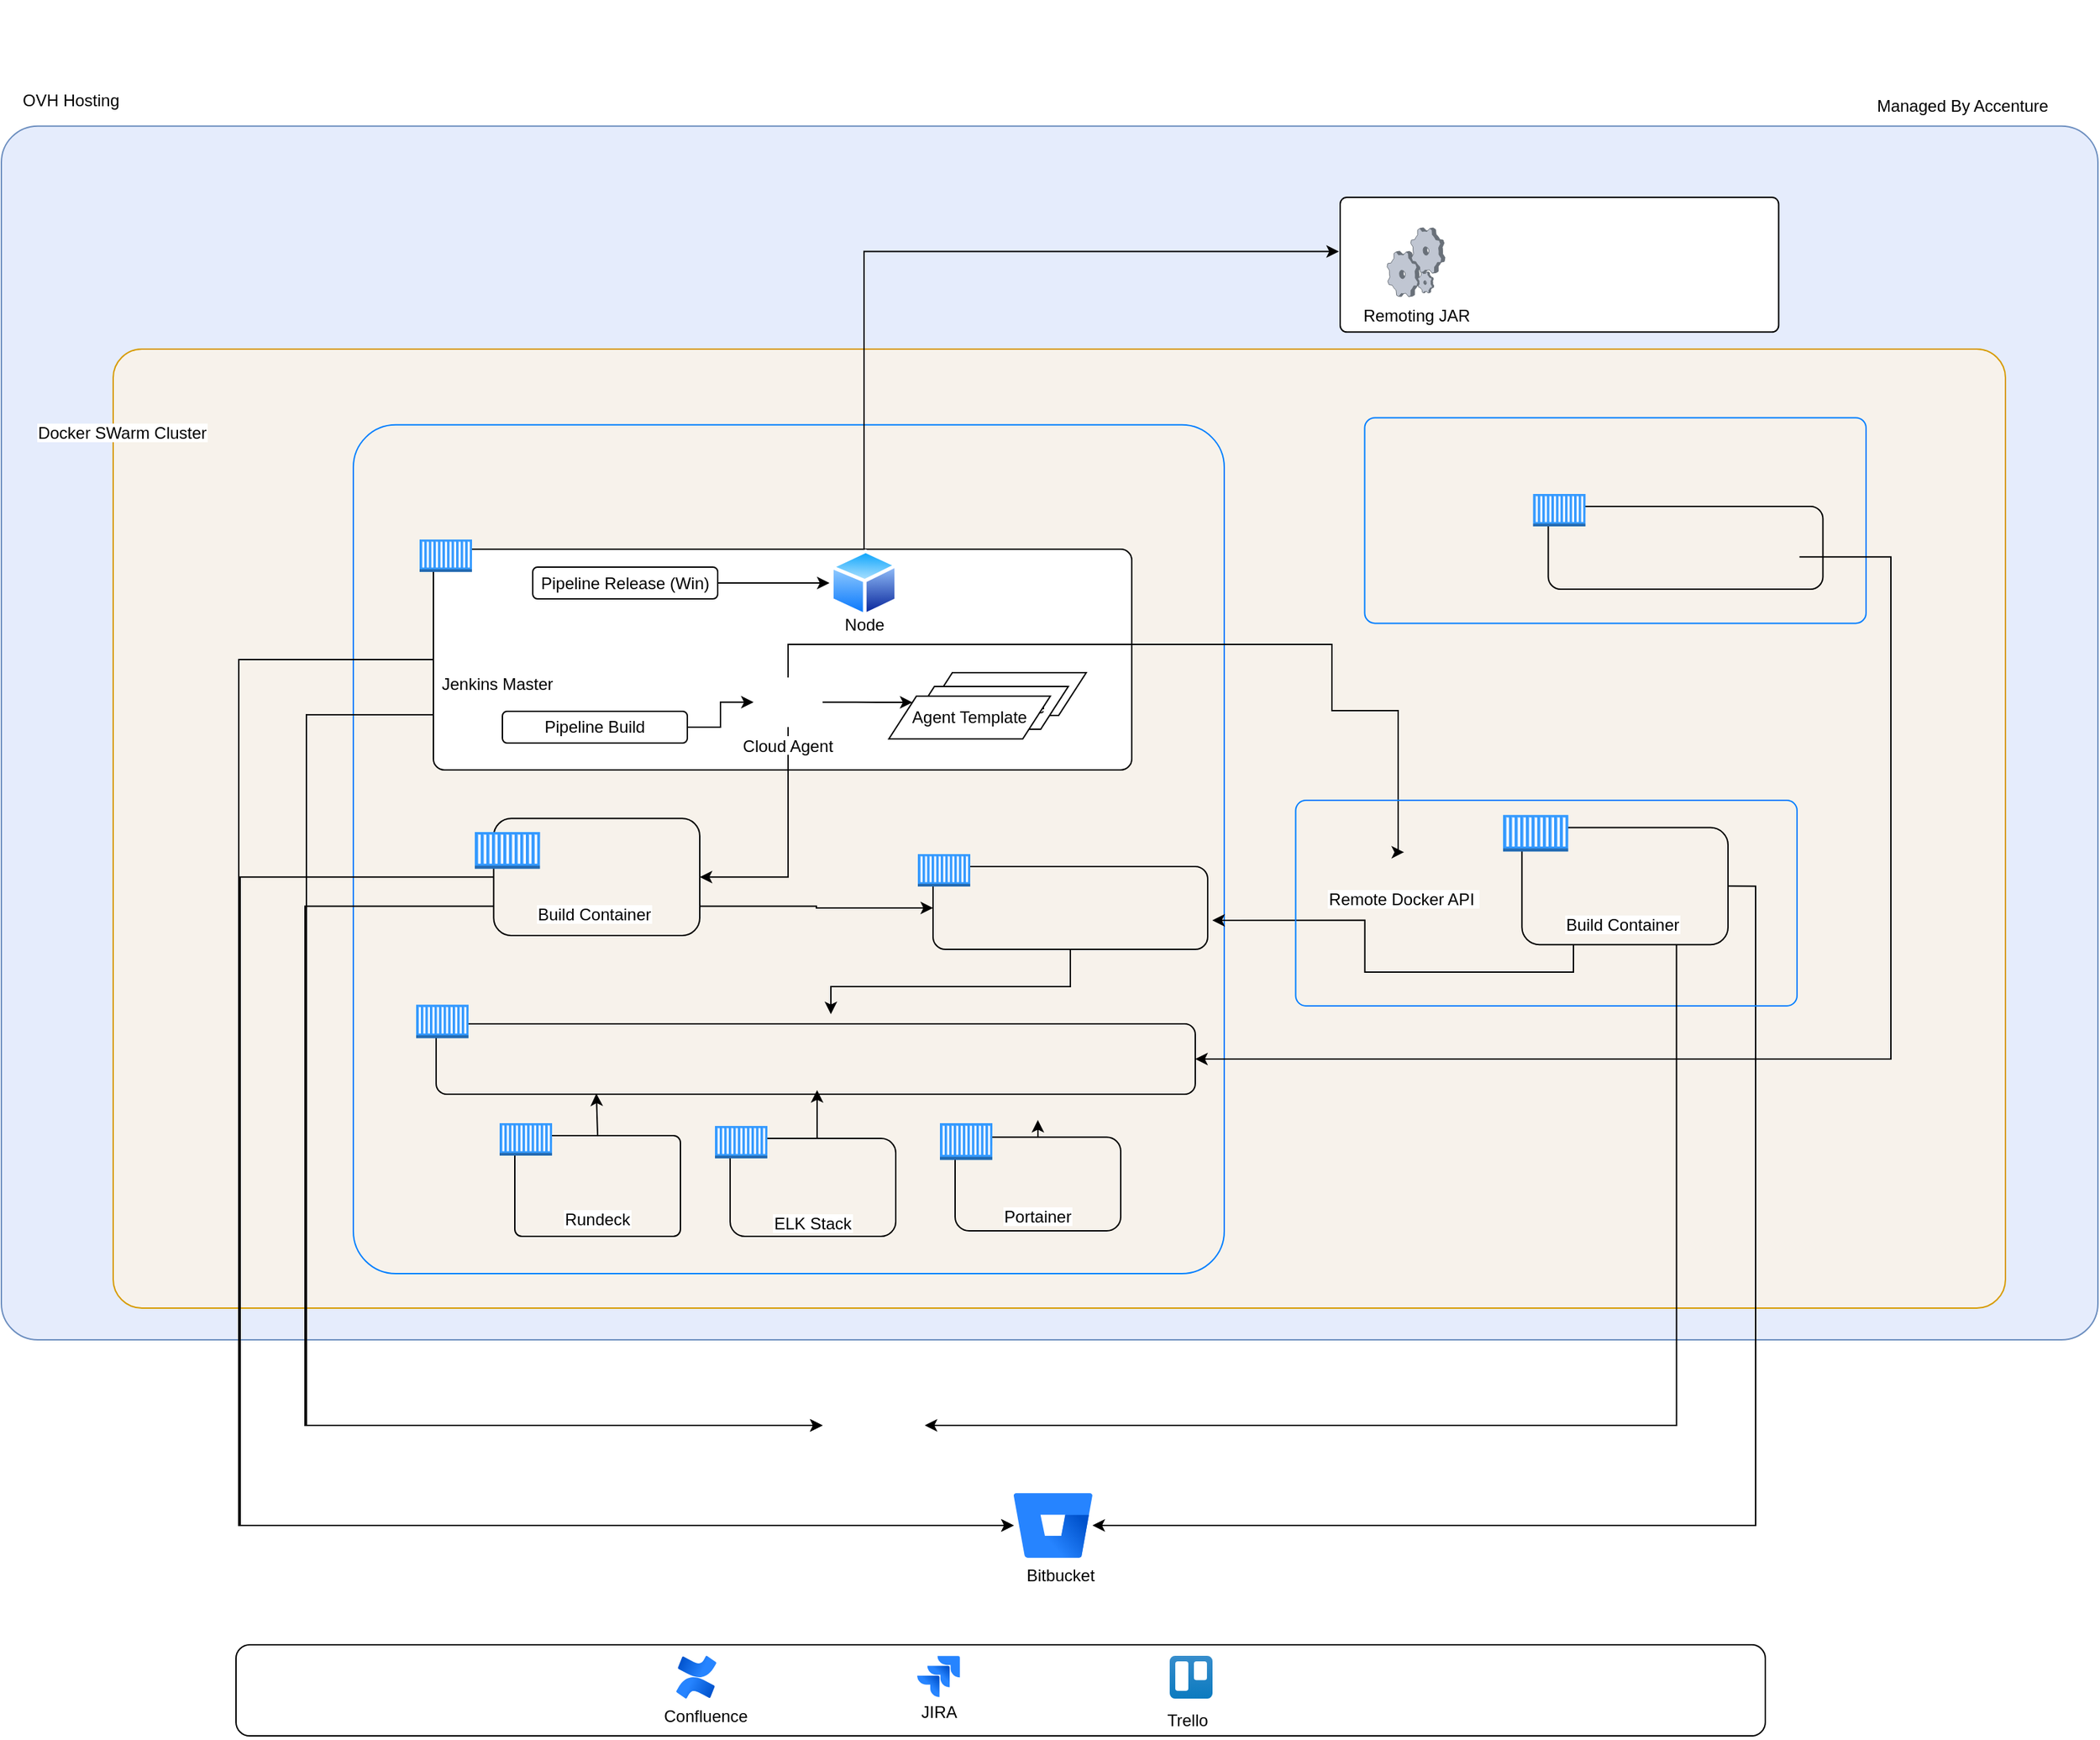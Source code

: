 <mxfile version="23.1.5" type="github">
  <diagram name="Page-1" id="KKMjwjiLGyDvaPT2Ioc3">
    <mxGraphModel dx="3213" dy="2522" grid="0" gridSize="10" guides="1" tooltips="1" connect="1" arrows="1" fold="1" page="0" pageScale="1" pageWidth="827" pageHeight="1169" math="0" shadow="0">
      <root>
        <mxCell id="0" />
        <mxCell id="1" parent="0" />
        <mxCell id="NZchKD5Ku8w6MuhBi-qV-168" value="" style="rounded=1;whiteSpace=wrap;html=1;arcSize=3;fillColor=#E5ECFC;strokeColor=#6c8ebf;" vertex="1" parent="1">
          <mxGeometry x="-651" y="-950.66" width="1519" height="879.66" as="geometry" />
        </mxCell>
        <mxCell id="NZchKD5Ku8w6MuhBi-qV-167" value="" style="rounded=1;whiteSpace=wrap;html=1;arcSize=3;fillColor=#F7F2EB;strokeColor=#d79b00;" vertex="1" parent="1">
          <mxGeometry x="-570" y="-789" width="1371" height="695" as="geometry" />
        </mxCell>
        <mxCell id="NZchKD5Ku8w6MuhBi-qV-70" value="" style="rounded=1;whiteSpace=wrap;html=1;arcSize=5;fillColor=none;strokeColor=#007FFF;" vertex="1" parent="1">
          <mxGeometry x="-396" y="-734.07" width="631" height="615.07" as="geometry" />
        </mxCell>
        <mxCell id="NZchKD5Ku8w6MuhBi-qV-84" value="" style="rounded=1;whiteSpace=wrap;html=1;fillColor=none;" vertex="1" parent="1">
          <mxGeometry x="-336" y="-300" width="550" height="51" as="geometry" />
        </mxCell>
        <mxCell id="h2SNP-2P1y7NnsimHqcH-16" value="" style="rounded=1;whiteSpace=wrap;html=1;" parent="1" vertex="1">
          <mxGeometry x="-481" y="150" width="1108" height="66" as="geometry" />
        </mxCell>
        <mxCell id="h2SNP-2P1y7NnsimHqcH-19" value="" style="group" parent="1" vertex="1" connectable="0">
          <mxGeometry x="184" y="158" width="48" height="60" as="geometry" />
        </mxCell>
        <mxCell id="h2SNP-2P1y7NnsimHqcH-8" value="" style="image;html=1;image=img/lib/atlassian/Trello_Logo.svg;" parent="h2SNP-2P1y7NnsimHqcH-19" vertex="1">
          <mxGeometry x="11.5" width="31" height="31" as="geometry" />
        </mxCell>
        <mxCell id="h2SNP-2P1y7NnsimHqcH-10" value="Trello" style="text;html=1;align=center;verticalAlign=middle;resizable=0;points=[];autosize=1;strokeColor=none;fillColor=none;" parent="h2SNP-2P1y7NnsimHqcH-19" vertex="1">
          <mxGeometry y="34" width="48" height="26" as="geometry" />
        </mxCell>
        <mxCell id="h2SNP-2P1y7NnsimHqcH-20" value="" style="group" parent="1" vertex="1" connectable="0">
          <mxGeometry x="6" y="158" width="44" height="54" as="geometry" />
        </mxCell>
        <mxCell id="h2SNP-2P1y7NnsimHqcH-7" value="" style="image;html=1;image=img/lib/atlassian/Jira_Logo.svg;" parent="h2SNP-2P1y7NnsimHqcH-20" vertex="1">
          <mxGeometry x="6.5" width="31" height="30" as="geometry" />
        </mxCell>
        <mxCell id="h2SNP-2P1y7NnsimHqcH-11" value="JIRA" style="text;html=1;align=center;verticalAlign=middle;resizable=0;points=[];autosize=1;strokeColor=none;fillColor=none;" parent="h2SNP-2P1y7NnsimHqcH-20" vertex="1">
          <mxGeometry y="28" width="44" height="26" as="geometry" />
        </mxCell>
        <mxCell id="h2SNP-2P1y7NnsimHqcH-21" value="" style="group" parent="1" vertex="1" connectable="0">
          <mxGeometry x="-181" y="158" width="79" height="57" as="geometry" />
        </mxCell>
        <mxCell id="h2SNP-2P1y7NnsimHqcH-5" value="" style="image;html=1;image=img/lib/atlassian/Confluence_Logo.svg;" parent="h2SNP-2P1y7NnsimHqcH-21" vertex="1">
          <mxGeometry x="19" width="29" height="31" as="geometry" />
        </mxCell>
        <mxCell id="h2SNP-2P1y7NnsimHqcH-12" value="Confluence" style="text;html=1;align=center;verticalAlign=middle;resizable=0;points=[];autosize=1;strokeColor=none;fillColor=none;" parent="h2SNP-2P1y7NnsimHqcH-21" vertex="1">
          <mxGeometry y="31" width="79" height="26" as="geometry" />
        </mxCell>
        <mxCell id="h2SNP-2P1y7NnsimHqcH-35" value="OVH Hosting" style="shape=image;verticalLabelPosition=bottom;labelBackgroundColor=default;verticalAlign=top;aspect=fixed;imageAspect=0;image=https://static-00.iconduck.com/assets.00/ovh-icon-2048x2048-l4c3izvg.png;" parent="1" vertex="1">
          <mxGeometry x="-630" y="-1042" width="59" height="59" as="geometry" />
        </mxCell>
        <mxCell id="h2SNP-2P1y7NnsimHqcH-38" value="Managed By Accenture" style="shape=image;verticalLabelPosition=bottom;labelBackgroundColor=default;verticalAlign=top;aspect=fixed;imageAspect=0;image=https://www.forgerock.com/sites/default/files/dam-assets/accenture-partner-tp-logo.png;" parent="1" vertex="1">
          <mxGeometry x="723" y="-1026" width="94" height="47" as="geometry" />
        </mxCell>
        <mxCell id="NZchKD5Ku8w6MuhBi-qV-156" style="edgeStyle=orthogonalEdgeStyle;rounded=0;orthogonalLoop=1;jettySize=auto;html=1;exitX=0;exitY=0.5;exitDx=0;exitDy=0;entryX=0;entryY=0.5;entryDx=0;entryDy=0;" edge="1" parent="1" source="NZchKD5Ku8w6MuhBi-qV-13" target="NZchKD5Ku8w6MuhBi-qV-140">
          <mxGeometry relative="1" as="geometry">
            <Array as="points">
              <mxPoint x="-479" y="-564" />
              <mxPoint x="-479" y="64" />
            </Array>
          </mxGeometry>
        </mxCell>
        <mxCell id="NZchKD5Ku8w6MuhBi-qV-161" style="edgeStyle=orthogonalEdgeStyle;rounded=0;orthogonalLoop=1;jettySize=auto;html=1;exitX=0;exitY=0.75;exitDx=0;exitDy=0;entryX=0;entryY=0.5;entryDx=0;entryDy=0;" edge="1" parent="1" source="NZchKD5Ku8w6MuhBi-qV-13" target="h2SNP-2P1y7NnsimHqcH-3">
          <mxGeometry relative="1" as="geometry">
            <Array as="points">
              <mxPoint x="-430" y="-524" />
              <mxPoint x="-430" y="-9" />
            </Array>
          </mxGeometry>
        </mxCell>
        <mxCell id="NZchKD5Ku8w6MuhBi-qV-13" value="" style="rounded=1;whiteSpace=wrap;html=1;arcSize=5;" vertex="1" parent="1">
          <mxGeometry x="-338" y="-644" width="506" height="160" as="geometry" />
        </mxCell>
        <mxCell id="NZchKD5Ku8w6MuhBi-qV-14" value="Jenkins Master" style="shape=image;verticalLabelPosition=bottom;labelBackgroundColor=default;verticalAlign=top;aspect=fixed;imageAspect=0;image=https://upload.wikimedia.org/wikipedia/commons/thumb/e/e9/Jenkins_logo.svg/1200px-Jenkins_logo.svg.png;" vertex="1" parent="1">
          <mxGeometry x="-311.11" y="-614" width="39.11" height="54" as="geometry" />
        </mxCell>
        <mxCell id="NZchKD5Ku8w6MuhBi-qV-29" value="" style="rounded=1;whiteSpace=wrap;html=1;arcSize=5;" vertex="1" parent="1">
          <mxGeometry x="319" y="-899" width="317.69" height="97.64" as="geometry" />
        </mxCell>
        <mxCell id="NZchKD5Ku8w6MuhBi-qV-39" style="edgeStyle=orthogonalEdgeStyle;rounded=0;orthogonalLoop=1;jettySize=auto;html=1;exitX=0.5;exitY=1;exitDx=0;exitDy=0;exitPerimeter=0;" edge="1" parent="1">
          <mxGeometry relative="1" as="geometry">
            <mxPoint x="-61" y="-355.5" as="sourcePoint" />
            <mxPoint x="-61" y="-355.5" as="targetPoint" />
          </mxGeometry>
        </mxCell>
        <mxCell id="NZchKD5Ku8w6MuhBi-qV-51" style="edgeStyle=orthogonalEdgeStyle;rounded=0;orthogonalLoop=1;jettySize=auto;html=1;exitX=1;exitY=0.5;exitDx=0;exitDy=0;entryX=0;entryY=0;entryDx=0;entryDy=0;" edge="1" parent="1" source="NZchKD5Ku8w6MuhBi-qV-28" target="NZchKD5Ku8w6MuhBi-qV-46">
          <mxGeometry relative="1" as="geometry" />
        </mxCell>
        <mxCell id="NZchKD5Ku8w6MuhBi-qV-55" style="edgeStyle=orthogonalEdgeStyle;rounded=0;orthogonalLoop=1;jettySize=auto;html=1;exitX=0.5;exitY=0;exitDx=0;exitDy=0;entryX=0.5;entryY=0;entryDx=0;entryDy=0;" edge="1" parent="1" source="NZchKD5Ku8w6MuhBi-qV-28" target="NZchKD5Ku8w6MuhBi-qV-24">
          <mxGeometry relative="1" as="geometry">
            <Array as="points">
              <mxPoint x="-81" y="-575" />
              <mxPoint x="313" y="-575" />
              <mxPoint x="313" y="-527" />
              <mxPoint x="361" y="-527" />
              <mxPoint x="361" y="-424" />
            </Array>
          </mxGeometry>
        </mxCell>
        <mxCell id="NZchKD5Ku8w6MuhBi-qV-138" style="edgeStyle=orthogonalEdgeStyle;rounded=0;orthogonalLoop=1;jettySize=auto;html=1;exitX=0.5;exitY=1;exitDx=0;exitDy=0;entryX=1;entryY=0.5;entryDx=0;entryDy=0;" edge="1" parent="1" source="NZchKD5Ku8w6MuhBi-qV-28" target="NZchKD5Ku8w6MuhBi-qV-133">
          <mxGeometry relative="1" as="geometry" />
        </mxCell>
        <mxCell id="NZchKD5Ku8w6MuhBi-qV-28" value="Cloud Agent" style="shape=image;verticalLabelPosition=bottom;labelBackgroundColor=default;verticalAlign=top;aspect=fixed;imageAspect=0;image=https://user.oc-static.com/upload/2021/11/10/1636542639252_Moby-logo.png;" vertex="1" parent="1">
          <mxGeometry x="-106" y="-551" width="50" height="35.86" as="geometry" />
        </mxCell>
        <mxCell id="NZchKD5Ku8w6MuhBi-qV-41" value="" style="outlineConnect=0;dashed=0;verticalLabelPosition=bottom;verticalAlign=top;align=center;html=1;shape=mxgraph.aws3.ec2_compute_container;fillColor=#3399FF;gradientColor=none;" vertex="1" parent="1">
          <mxGeometry x="-348" y="-651" width="38" height="23.5" as="geometry" />
        </mxCell>
        <mxCell id="NZchKD5Ku8w6MuhBi-qV-49" style="edgeStyle=orthogonalEdgeStyle;rounded=0;orthogonalLoop=1;jettySize=auto;html=1;exitX=1;exitY=0.5;exitDx=0;exitDy=0;entryX=0;entryY=0.5;entryDx=0;entryDy=0;" edge="1" parent="1" source="NZchKD5Ku8w6MuhBi-qV-42" target="NZchKD5Ku8w6MuhBi-qV-28">
          <mxGeometry relative="1" as="geometry" />
        </mxCell>
        <mxCell id="NZchKD5Ku8w6MuhBi-qV-42" value="Pipeline Build" style="rounded=1;whiteSpace=wrap;html=1;" vertex="1" parent="1">
          <mxGeometry x="-288" y="-526.5" width="134" height="23" as="geometry" />
        </mxCell>
        <mxCell id="NZchKD5Ku8w6MuhBi-qV-47" value="" style="group" vertex="1" connectable="0" parent="1">
          <mxGeometry x="-8" y="-554.5" width="143" height="51" as="geometry" />
        </mxCell>
        <mxCell id="NZchKD5Ku8w6MuhBi-qV-44" value="Agent Template" style="shape=parallelogram;perimeter=parallelogramPerimeter;whiteSpace=wrap;html=1;fixedSize=1;" vertex="1" parent="NZchKD5Ku8w6MuhBi-qV-47">
          <mxGeometry x="26" width="117" height="31" as="geometry" />
        </mxCell>
        <mxCell id="NZchKD5Ku8w6MuhBi-qV-45" value="Agent Template" style="shape=parallelogram;perimeter=parallelogramPerimeter;whiteSpace=wrap;html=1;fixedSize=1;" vertex="1" parent="NZchKD5Ku8w6MuhBi-qV-47">
          <mxGeometry x="13" y="10" width="117" height="31" as="geometry" />
        </mxCell>
        <mxCell id="NZchKD5Ku8w6MuhBi-qV-46" value="Agent Template" style="shape=parallelogram;perimeter=parallelogramPerimeter;whiteSpace=wrap;html=1;fixedSize=1;" vertex="1" parent="NZchKD5Ku8w6MuhBi-qV-47">
          <mxGeometry y="17" width="117" height="31" as="geometry" />
        </mxCell>
        <mxCell id="NZchKD5Ku8w6MuhBi-qV-57" value="" style="shape=image;html=1;verticalAlign=top;verticalLabelPosition=bottom;labelBackgroundColor=#ffffff;imageAspect=0;aspect=fixed;image=https://cdn0.iconfinder.com/data/icons/social-media-2183/512/social__media__social_media__windows__2_-128.png" vertex="1" parent="1">
          <mxGeometry x="305" y="-922" width="48" height="48" as="geometry" />
        </mxCell>
        <mxCell id="NZchKD5Ku8w6MuhBi-qV-58" value="Remoting JAR" style="verticalLabelPosition=bottom;sketch=0;aspect=fixed;html=1;verticalAlign=top;strokeColor=none;align=center;outlineConnect=0;shape=mxgraph.citrix.process;" vertex="1" parent="1">
          <mxGeometry x="353" y="-877.0" width="41.94" height="50" as="geometry" />
        </mxCell>
        <mxCell id="NZchKD5Ku8w6MuhBi-qV-66" style="edgeStyle=orthogonalEdgeStyle;rounded=0;orthogonalLoop=1;jettySize=auto;html=1;exitX=1;exitY=0.5;exitDx=0;exitDy=0;entryX=0;entryY=0.5;entryDx=0;entryDy=0;" edge="1" parent="1" source="NZchKD5Ku8w6MuhBi-qV-62" target="NZchKD5Ku8w6MuhBi-qV-60">
          <mxGeometry relative="1" as="geometry">
            <Array as="points">
              <mxPoint x="-151" y="-619" />
              <mxPoint x="-151" y="-619" />
            </Array>
          </mxGeometry>
        </mxCell>
        <mxCell id="NZchKD5Ku8w6MuhBi-qV-62" value="Pipeline Release (Win)" style="rounded=1;whiteSpace=wrap;html=1;" vertex="1" parent="1">
          <mxGeometry x="-266" y="-631" width="134" height="23" as="geometry" />
        </mxCell>
        <mxCell id="NZchKD5Ku8w6MuhBi-qV-69" value="" style="group" vertex="1" connectable="0" parent="1">
          <mxGeometry x="-51" y="-644" width="50" height="68" as="geometry" />
        </mxCell>
        <mxCell id="NZchKD5Ku8w6MuhBi-qV-60" value="" style="image;aspect=fixed;perimeter=ellipsePerimeter;html=1;align=center;shadow=0;dashed=0;spacingTop=3;image=img/lib/active_directory/generic_node.svg;" vertex="1" parent="NZchKD5Ku8w6MuhBi-qV-69">
          <mxGeometry width="50" height="49" as="geometry" />
        </mxCell>
        <mxCell id="NZchKD5Ku8w6MuhBi-qV-68" value="Node" style="text;html=1;align=center;verticalAlign=middle;resizable=0;points=[];autosize=1;strokeColor=none;fillColor=none;" vertex="1" parent="NZchKD5Ku8w6MuhBi-qV-69">
          <mxGeometry x="1.5" y="42" width="47" height="26" as="geometry" />
        </mxCell>
        <mxCell id="NZchKD5Ku8w6MuhBi-qV-71" value="" style="shape=image;verticalLabelPosition=bottom;labelBackgroundColor=default;verticalAlign=top;aspect=fixed;imageAspect=0;image=https://upload.wikimedia.org/wikipedia/commons/d/d6/Linux_mascot_tux.png;" vertex="1" parent="1">
          <mxGeometry x="-412" y="-757" width="42.09" height="50.97" as="geometry" />
        </mxCell>
        <mxCell id="NZchKD5Ku8w6MuhBi-qV-77" value="" style="group" vertex="1" connectable="0" parent="1">
          <mxGeometry x="13.0" y="-423" width="210.0" height="93.7" as="geometry" />
        </mxCell>
        <mxCell id="NZchKD5Ku8w6MuhBi-qV-78" value="" style="rounded=1;whiteSpace=wrap;html=1;fillColor=none;" vertex="1" parent="NZchKD5Ku8w6MuhBi-qV-77">
          <mxGeometry x="11.0" y="9" width="199" height="60" as="geometry" />
        </mxCell>
        <mxCell id="NZchKD5Ku8w6MuhBi-qV-79" value="" style="group" vertex="1" connectable="0" parent="NZchKD5Ku8w6MuhBi-qV-77">
          <mxGeometry x="27.0" y="13.61" width="83" height="80.09" as="geometry" />
        </mxCell>
        <mxCell id="NZchKD5Ku8w6MuhBi-qV-80" value="" style="shape=image;verticalLabelPosition=bottom;labelBackgroundColor=default;verticalAlign=top;aspect=fixed;imageAspect=0;image=https://upload.wikimedia.org/wikipedia/commons/thumb/b/ba/Database-postgres.svg/1448px-Database-postgres.svg.png;" vertex="1" parent="NZchKD5Ku8w6MuhBi-qV-79">
          <mxGeometry x="15" width="44" height="62.19" as="geometry" />
        </mxCell>
        <mxCell id="NZchKD5Ku8w6MuhBi-qV-82" value="" style="outlineConnect=0;dashed=0;verticalLabelPosition=bottom;verticalAlign=top;align=center;html=1;shape=mxgraph.aws3.ec2_compute_container;fillColor=#3399FF;gradientColor=none;" vertex="1" parent="NZchKD5Ku8w6MuhBi-qV-77">
          <mxGeometry width="38" height="23.5" as="geometry" />
        </mxCell>
        <mxCell id="h2SNP-2P1y7NnsimHqcH-64" value="" style="shape=image;verticalLabelPosition=bottom;labelBackgroundColor=default;verticalAlign=top;aspect=fixed;imageAspect=0;image=https://miro.medium.com/v2/resize:fit:1400/0*qflaBuTkTVttD-FY.png;" parent="NZchKD5Ku8w6MuhBi-qV-77" vertex="1">
          <mxGeometry x="98.47" y="11" width="111.53" height="58" as="geometry" />
        </mxCell>
        <mxCell id="NZchKD5Ku8w6MuhBi-qV-109" value="" style="group" vertex="1" connectable="0" parent="1">
          <mxGeometry x="29" y="-228" width="131" height="78" as="geometry" />
        </mxCell>
        <mxCell id="NZchKD5Ku8w6MuhBi-qV-100" value="" style="rounded=1;whiteSpace=wrap;html=1;fillColor=none;" vertex="1" parent="NZchKD5Ku8w6MuhBi-qV-109">
          <mxGeometry x="11" y="10.174" width="120" height="67.826" as="geometry" />
        </mxCell>
        <mxCell id="NZchKD5Ku8w6MuhBi-qV-104" value="" style="outlineConnect=0;dashed=0;verticalLabelPosition=bottom;verticalAlign=top;align=center;html=1;shape=mxgraph.aws3.ec2_compute_container;fillColor=#3399FF;gradientColor=none;" vertex="1" parent="NZchKD5Ku8w6MuhBi-qV-109">
          <mxGeometry width="38" height="26.565" as="geometry" />
        </mxCell>
        <mxCell id="NZchKD5Ku8w6MuhBi-qV-105" value="Portainer" style="shape=image;verticalLabelPosition=bottom;labelBackgroundColor=default;verticalAlign=top;aspect=fixed;imageAspect=0;image=https://res.cloudinary.com/canonical/image/fetch/f_auto,q_auto,fl_sanitize,c_fill,w_200,h_200/https://api.charmhub.io/api/v1/media/download/charm_Owpj9CsDEMZwVtup3ZTxxs0FtyvDqb2o_icon_5cef79c2d18f67464f39c8f2cf2d7ebb815b0071f04d3ffbb94f49fddd3ab666.png;" vertex="1" parent="NZchKD5Ku8w6MuhBi-qV-109">
          <mxGeometry x="52.5" y="17" width="37" height="37" as="geometry" />
        </mxCell>
        <mxCell id="NZchKD5Ku8w6MuhBi-qV-119" value="" style="group" vertex="1" connectable="0" parent="1">
          <mxGeometry x="-290.0" y="-228" width="131" height="82" as="geometry" />
        </mxCell>
        <mxCell id="NZchKD5Ku8w6MuhBi-qV-120" value="" style="rounded=1;whiteSpace=wrap;html=1;fillColor=none;arcSize=7;" vertex="1" parent="NZchKD5Ku8w6MuhBi-qV-119">
          <mxGeometry x="11" y="9" width="120" height="73" as="geometry" />
        </mxCell>
        <mxCell id="NZchKD5Ku8w6MuhBi-qV-121" value="" style="outlineConnect=0;dashed=0;verticalLabelPosition=bottom;verticalAlign=top;align=center;html=1;shape=mxgraph.aws3.ec2_compute_container;fillColor=#3399FF;gradientColor=none;" vertex="1" parent="NZchKD5Ku8w6MuhBi-qV-119">
          <mxGeometry width="38" height="23.5" as="geometry" />
        </mxCell>
        <mxCell id="NZchKD5Ku8w6MuhBi-qV-123" value="Rundeck" style="shape=image;verticalLabelPosition=bottom;labelBackgroundColor=default;verticalAlign=top;aspect=fixed;imageAspect=0;image=https://projects.task.gda.pl/uploads/-/system/project/avatar/165/rundeck_logo.png;" vertex="1" parent="NZchKD5Ku8w6MuhBi-qV-119">
          <mxGeometry x="49.94" y="13.94" width="42.13" height="42.13" as="geometry" />
        </mxCell>
        <mxCell id="NZchKD5Ku8w6MuhBi-qV-112" value="" style="group" vertex="1" connectable="0" parent="1">
          <mxGeometry x="-134.0" y="-226" width="131" height="80" as="geometry" />
        </mxCell>
        <mxCell id="NZchKD5Ku8w6MuhBi-qV-106" value="" style="rounded=1;whiteSpace=wrap;html=1;fillColor=none;" vertex="1" parent="NZchKD5Ku8w6MuhBi-qV-112">
          <mxGeometry x="11" y="9" width="120" height="71" as="geometry" />
        </mxCell>
        <mxCell id="NZchKD5Ku8w6MuhBi-qV-107" value="" style="outlineConnect=0;dashed=0;verticalLabelPosition=bottom;verticalAlign=top;align=center;html=1;shape=mxgraph.aws3.ec2_compute_container;fillColor=#3399FF;gradientColor=none;" vertex="1" parent="NZchKD5Ku8w6MuhBi-qV-112">
          <mxGeometry width="38" height="23.5" as="geometry" />
        </mxCell>
        <mxCell id="NZchKD5Ku8w6MuhBi-qV-111" value="ELK Stack" style="shape=image;verticalLabelPosition=bottom;labelBackgroundColor=default;verticalAlign=top;aspect=fixed;imageAspect=0;image=https://cdn.iconscout.com/icon/free/png-256/free-elasticsearch-226094.png;" vertex="1" parent="NZchKD5Ku8w6MuhBi-qV-112">
          <mxGeometry x="49.93" y="15.0" width="42.15" height="42.15" as="geometry" />
        </mxCell>
        <mxCell id="NZchKD5Ku8w6MuhBi-qV-88" value="" style="outlineConnect=0;dashed=0;verticalLabelPosition=bottom;verticalAlign=top;align=center;html=1;shape=mxgraph.aws3.ec2_compute_container;fillColor=#3399FF;gradientColor=none;" vertex="1" parent="1">
          <mxGeometry x="-350.5" y="-313.86" width="38" height="24.2" as="geometry" />
        </mxCell>
        <mxCell id="NZchKD5Ku8w6MuhBi-qV-12" value="" style="shape=image;verticalLabelPosition=bottom;labelBackgroundColor=default;verticalAlign=top;aspect=fixed;imageAspect=0;image=https://download.logo.wine/logo/Nginx/Nginx-Logo.wine.png;clipPath=inset(25% 10.33% 25% 9.33%);" vertex="1" parent="1">
          <mxGeometry x="-121.46" y="-289.66" width="81.93" height="34" as="geometry" />
        </mxCell>
        <mxCell id="NZchKD5Ku8w6MuhBi-qV-124" style="edgeStyle=orthogonalEdgeStyle;rounded=0;orthogonalLoop=1;jettySize=auto;html=1;exitX=0.5;exitY=0;exitDx=0;exitDy=0;entryX=0.786;entryY=0.819;entryDx=0;entryDy=0;entryPerimeter=0;" edge="1" parent="1" source="NZchKD5Ku8w6MuhBi-qV-100" target="NZchKD5Ku8w6MuhBi-qV-70">
          <mxGeometry relative="1" as="geometry" />
        </mxCell>
        <mxCell id="NZchKD5Ku8w6MuhBi-qV-125" style="edgeStyle=orthogonalEdgeStyle;rounded=0;orthogonalLoop=1;jettySize=auto;html=1;exitX=0.5;exitY=0;exitDx=0;exitDy=0;" edge="1" parent="1" source="NZchKD5Ku8w6MuhBi-qV-106">
          <mxGeometry relative="1" as="geometry">
            <mxPoint x="-60" y="-252" as="targetPoint" />
          </mxGeometry>
        </mxCell>
        <mxCell id="NZchKD5Ku8w6MuhBi-qV-129" style="edgeStyle=orthogonalEdgeStyle;rounded=0;orthogonalLoop=1;jettySize=auto;html=1;exitX=0.5;exitY=0;exitDx=0;exitDy=0;entryX=0.211;entryY=0.99;entryDx=0;entryDy=0;entryPerimeter=0;" edge="1" parent="1" source="NZchKD5Ku8w6MuhBi-qV-120" target="NZchKD5Ku8w6MuhBi-qV-84">
          <mxGeometry relative="1" as="geometry" />
        </mxCell>
        <mxCell id="NZchKD5Ku8w6MuhBi-qV-132" value="" style="group" vertex="1" connectable="0" parent="1">
          <mxGeometry x="-308" y="-459" width="163" height="95" as="geometry" />
        </mxCell>
        <mxCell id="NZchKD5Ku8w6MuhBi-qV-133" value="" style="rounded=1;whiteSpace=wrap;html=1;fillColor=none;" vertex="1" parent="NZchKD5Ku8w6MuhBi-qV-132">
          <mxGeometry x="13.69" y="10.17" width="149.31" height="84.83" as="geometry" />
        </mxCell>
        <mxCell id="NZchKD5Ku8w6MuhBi-qV-134" value="" style="outlineConnect=0;dashed=0;verticalLabelPosition=bottom;verticalAlign=top;align=center;html=1;shape=mxgraph.aws3.ec2_compute_container;fillColor=#3399FF;gradientColor=none;" vertex="1" parent="NZchKD5Ku8w6MuhBi-qV-132">
          <mxGeometry y="20" width="47.282" height="26.565" as="geometry" />
        </mxCell>
        <mxCell id="NZchKD5Ku8w6MuhBi-qV-137" value="Build Container" style="shape=image;verticalLabelPosition=bottom;labelBackgroundColor=default;verticalAlign=top;aspect=fixed;imageAspect=0;image=https://upload.wikimedia.org/wikipedia/commons/thumb/e/e9/Jenkins_logo.svg/1200px-Jenkins_logo.svg.png;" vertex="1" parent="NZchKD5Ku8w6MuhBi-qV-132">
          <mxGeometry x="67.191" y="12" width="39.11" height="54" as="geometry" />
        </mxCell>
        <mxCell id="NZchKD5Ku8w6MuhBi-qV-139" value="" style="group" vertex="1" connectable="0" parent="1">
          <mxGeometry x="82" y="40" width="67" height="73" as="geometry" />
        </mxCell>
        <mxCell id="NZchKD5Ku8w6MuhBi-qV-140" value="" style="image;html=1;image=img/lib/atlassian/Bitbucket_Logo.svg;" vertex="1" parent="NZchKD5Ku8w6MuhBi-qV-139">
          <mxGeometry x="0.5" width="57" height="47" as="geometry" />
        </mxCell>
        <mxCell id="NZchKD5Ku8w6MuhBi-qV-141" value="Bitbucket" style="text;html=1;align=center;verticalAlign=middle;resizable=0;points=[];autosize=1;strokeColor=none;fillColor=none;" vertex="1" parent="NZchKD5Ku8w6MuhBi-qV-139">
          <mxGeometry y="47" width="67" height="26" as="geometry" />
        </mxCell>
        <mxCell id="NZchKD5Ku8w6MuhBi-qV-144" style="edgeStyle=orthogonalEdgeStyle;rounded=0;orthogonalLoop=1;jettySize=auto;html=1;exitX=1;exitY=0.75;exitDx=0;exitDy=0;entryX=0;entryY=0.5;entryDx=0;entryDy=0;" edge="1" parent="1" source="NZchKD5Ku8w6MuhBi-qV-133" target="NZchKD5Ku8w6MuhBi-qV-78">
          <mxGeometry relative="1" as="geometry" />
        </mxCell>
        <mxCell id="NZchKD5Ku8w6MuhBi-qV-145" style="edgeStyle=orthogonalEdgeStyle;rounded=0;orthogonalLoop=1;jettySize=auto;html=1;exitX=0.5;exitY=1;exitDx=0;exitDy=0;entryX=0.52;entryY=-0.138;entryDx=0;entryDy=0;entryPerimeter=0;" edge="1" parent="1" source="NZchKD5Ku8w6MuhBi-qV-78" target="NZchKD5Ku8w6MuhBi-qV-84">
          <mxGeometry relative="1" as="geometry" />
        </mxCell>
        <mxCell id="NZchKD5Ku8w6MuhBi-qV-152" style="edgeStyle=orthogonalEdgeStyle;rounded=0;orthogonalLoop=1;jettySize=auto;html=1;exitX=0.25;exitY=1;exitDx=0;exitDy=0;entryX=1.03;entryY=0.637;entryDx=0;entryDy=0;entryPerimeter=0;" edge="1" parent="1" source="NZchKD5Ku8w6MuhBi-qV-147" target="h2SNP-2P1y7NnsimHqcH-64">
          <mxGeometry relative="1" as="geometry" />
        </mxCell>
        <mxCell id="NZchKD5Ku8w6MuhBi-qV-155" style="edgeStyle=orthogonalEdgeStyle;rounded=0;orthogonalLoop=1;jettySize=auto;html=1;exitX=0;exitY=0.5;exitDx=0;exitDy=0;entryX=0;entryY=0.5;entryDx=0;entryDy=0;" edge="1" parent="1" source="NZchKD5Ku8w6MuhBi-qV-133" target="NZchKD5Ku8w6MuhBi-qV-140">
          <mxGeometry relative="1" as="geometry">
            <Array as="points">
              <mxPoint x="-478" y="-406" />
              <mxPoint x="-478" y="64" />
            </Array>
          </mxGeometry>
        </mxCell>
        <mxCell id="NZchKD5Ku8w6MuhBi-qV-157" style="edgeStyle=orthogonalEdgeStyle;rounded=0;orthogonalLoop=1;jettySize=auto;html=1;exitX=1;exitY=0.5;exitDx=0;exitDy=0;entryX=1;entryY=0.5;entryDx=0;entryDy=0;" edge="1" parent="1" source="NZchKD5Ku8w6MuhBi-qV-147" target="NZchKD5Ku8w6MuhBi-qV-140">
          <mxGeometry relative="1" as="geometry" />
        </mxCell>
        <mxCell id="h2SNP-2P1y7NnsimHqcH-44" value="Docker SWarm Cluster" style="shape=image;verticalLabelPosition=bottom;labelBackgroundColor=default;verticalAlign=top;aspect=fixed;imageAspect=0;image=https://raw.githubusercontent.com/docker-library/docs/471fa6e4cb58062ccbf91afc111980f9c7004981/swarm/logo.png;" parent="1" vertex="1">
          <mxGeometry x="-621" y="-838" width="115.38" height="96" as="geometry" />
        </mxCell>
        <mxCell id="h2SNP-2P1y7NnsimHqcH-3" value="" style="shape=image;verticalLabelPosition=bottom;labelBackgroundColor=default;verticalAlign=top;aspect=fixed;imageAspect=0;image=https://devtools.in/wp-content/uploads/2022/10/Jfrog.png;" parent="1" vertex="1">
          <mxGeometry x="-56" y="-46" width="74" height="74" as="geometry" />
        </mxCell>
        <mxCell id="NZchKD5Ku8w6MuhBi-qV-24" value="Remote Docker API " style="shape=image;verticalLabelPosition=bottom;labelBackgroundColor=default;verticalAlign=top;aspect=fixed;imageAspect=0;image=https://user.oc-static.com/upload/2021/11/10/1636542639252_Moby-logo.png;" vertex="1" parent="1">
          <mxGeometry x="350.869" y="-424.43" width="28.784" height="20.644" as="geometry" />
        </mxCell>
        <mxCell id="NZchKD5Ku8w6MuhBi-qV-150" value="" style="rounded=1;whiteSpace=wrap;html=1;arcSize=5;fillColor=none;strokeColor=#007FFF;" vertex="1" parent="1">
          <mxGeometry x="286.75" y="-462" width="363.25" height="149" as="geometry" />
        </mxCell>
        <mxCell id="NZchKD5Ku8w6MuhBi-qV-146" value="" style="group" vertex="1" connectable="0" parent="1">
          <mxGeometry x="437" y="-451.43" width="163" height="95" as="geometry" />
        </mxCell>
        <mxCell id="NZchKD5Ku8w6MuhBi-qV-147" value="" style="rounded=1;whiteSpace=wrap;html=1;fillColor=none;" vertex="1" parent="NZchKD5Ku8w6MuhBi-qV-146">
          <mxGeometry x="13.69" y="9.17" width="149.31" height="84.83" as="geometry" />
        </mxCell>
        <mxCell id="NZchKD5Ku8w6MuhBi-qV-148" value="" style="outlineConnect=0;dashed=0;verticalLabelPosition=bottom;verticalAlign=top;align=center;html=1;shape=mxgraph.aws3.ec2_compute_container;fillColor=#3399FF;gradientColor=none;" vertex="1" parent="NZchKD5Ku8w6MuhBi-qV-146">
          <mxGeometry width="47.282" height="26.565" as="geometry" />
        </mxCell>
        <mxCell id="NZchKD5Ku8w6MuhBi-qV-149" value="Build Container" style="shape=image;verticalLabelPosition=bottom;labelBackgroundColor=default;verticalAlign=top;aspect=fixed;imageAspect=0;image=https://upload.wikimedia.org/wikipedia/commons/thumb/e/e9/Jenkins_logo.svg/1200px-Jenkins_logo.svg.png;" vertex="1" parent="NZchKD5Ku8w6MuhBi-qV-146">
          <mxGeometry x="67.191" y="12" width="39.11" height="54" as="geometry" />
        </mxCell>
        <mxCell id="NZchKD5Ku8w6MuhBi-qV-159" style="edgeStyle=orthogonalEdgeStyle;rounded=0;orthogonalLoop=1;jettySize=auto;html=1;exitX=0.75;exitY=1;exitDx=0;exitDy=0;entryX=1;entryY=0.5;entryDx=0;entryDy=0;" edge="1" parent="1" source="NZchKD5Ku8w6MuhBi-qV-147" target="h2SNP-2P1y7NnsimHqcH-3">
          <mxGeometry relative="1" as="geometry" />
        </mxCell>
        <mxCell id="NZchKD5Ku8w6MuhBi-qV-162" style="edgeStyle=orthogonalEdgeStyle;rounded=0;orthogonalLoop=1;jettySize=auto;html=1;exitX=0;exitY=0.75;exitDx=0;exitDy=0;entryX=0;entryY=0.5;entryDx=0;entryDy=0;" edge="1" parent="1" source="NZchKD5Ku8w6MuhBi-qV-133" target="h2SNP-2P1y7NnsimHqcH-3">
          <mxGeometry relative="1" as="geometry">
            <Array as="points">
              <mxPoint x="-431" y="-385" />
              <mxPoint x="-431" y="-9" />
            </Array>
          </mxGeometry>
        </mxCell>
        <mxCell id="NZchKD5Ku8w6MuhBi-qV-163" value="" style="shape=image;verticalLabelPosition=bottom;labelBackgroundColor=default;verticalAlign=top;aspect=fixed;imageAspect=0;image=https://upload.wikimedia.org/wikipedia/commons/d/d6/Linux_mascot_tux.png;" vertex="1" parent="1">
          <mxGeometry x="273" y="-487" width="42.09" height="50.97" as="geometry" />
        </mxCell>
        <mxCell id="NZchKD5Ku8w6MuhBi-qV-74" value="" style="rounded=1;whiteSpace=wrap;html=1;fillColor=none;" vertex="1" parent="1">
          <mxGeometry x="469.75" y="-675" width="199" height="60" as="geometry" />
        </mxCell>
        <mxCell id="NZchKD5Ku8w6MuhBi-qV-164" value="" style="rounded=1;whiteSpace=wrap;html=1;arcSize=5;fillColor=none;strokeColor=#007FFF;" vertex="1" parent="1">
          <mxGeometry x="336.75" y="-739.3" width="363.25" height="149" as="geometry" />
        </mxCell>
        <mxCell id="h2SNP-2P1y7NnsimHqcH-58" value="" style="group" parent="1" vertex="1" connectable="0">
          <mxGeometry x="485.75" y="-670.39" width="83" height="80.09" as="geometry" />
        </mxCell>
        <mxCell id="h2SNP-2P1y7NnsimHqcH-55" value="" style="shape=image;verticalLabelPosition=bottom;labelBackgroundColor=default;verticalAlign=top;aspect=fixed;imageAspect=0;image=https://upload.wikimedia.org/wikipedia/commons/thumb/b/ba/Database-postgres.svg/1448px-Database-postgres.svg.png;" parent="h2SNP-2P1y7NnsimHqcH-58" vertex="1">
          <mxGeometry x="15" width="44" height="62.19" as="geometry" />
        </mxCell>
        <mxCell id="NZchKD5Ku8w6MuhBi-qV-171" style="edgeStyle=orthogonalEdgeStyle;rounded=0;orthogonalLoop=1;jettySize=auto;html=1;exitX=1;exitY=0.5;exitDx=0;exitDy=0;entryX=1;entryY=0.5;entryDx=0;entryDy=0;" edge="1" parent="1" source="h2SNP-2P1y7NnsimHqcH-57" target="NZchKD5Ku8w6MuhBi-qV-84">
          <mxGeometry relative="1" as="geometry">
            <Array as="points">
              <mxPoint x="718" y="-638" />
              <mxPoint x="718" y="-275" />
            </Array>
          </mxGeometry>
        </mxCell>
        <mxCell id="h2SNP-2P1y7NnsimHqcH-57" value="" style="shape=image;verticalLabelPosition=bottom;labelBackgroundColor=default;verticalAlign=top;aspect=fixed;imageAspect=0;image=https://static.wixstatic.com/media/bfcc04_ee14395b8c5c4ec2b98ea17d86d8e15b~mv2.png;" parent="1" vertex="1">
          <mxGeometry x="562.75" y="-652" width="89" height="27.22" as="geometry" />
        </mxCell>
        <mxCell id="NZchKD5Ku8w6MuhBi-qV-75" value="" style="outlineConnect=0;dashed=0;verticalLabelPosition=bottom;verticalAlign=top;align=center;html=1;shape=mxgraph.aws3.ec2_compute_container;fillColor=#3399FF;gradientColor=none;" vertex="1" parent="1">
          <mxGeometry x="458.75" y="-684" width="38" height="23.5" as="geometry" />
        </mxCell>
        <mxCell id="NZchKD5Ku8w6MuhBi-qV-165" value="" style="shape=image;verticalLabelPosition=bottom;labelBackgroundColor=default;verticalAlign=top;aspect=fixed;imageAspect=0;image=https://upload.wikimedia.org/wikipedia/commons/d/d6/Linux_mascot_tux.png;" vertex="1" parent="1">
          <mxGeometry x="322.66" y="-755" width="42.09" height="50.97" as="geometry" />
        </mxCell>
        <mxCell id="NZchKD5Ku8w6MuhBi-qV-166" style="edgeStyle=orthogonalEdgeStyle;rounded=0;orthogonalLoop=1;jettySize=auto;html=1;exitX=0.5;exitY=0;exitDx=0;exitDy=0;entryX=-0.003;entryY=0.402;entryDx=0;entryDy=0;entryPerimeter=0;" edge="1" parent="1" source="NZchKD5Ku8w6MuhBi-qV-60" target="NZchKD5Ku8w6MuhBi-qV-29">
          <mxGeometry relative="1" as="geometry" />
        </mxCell>
      </root>
    </mxGraphModel>
  </diagram>
</mxfile>
